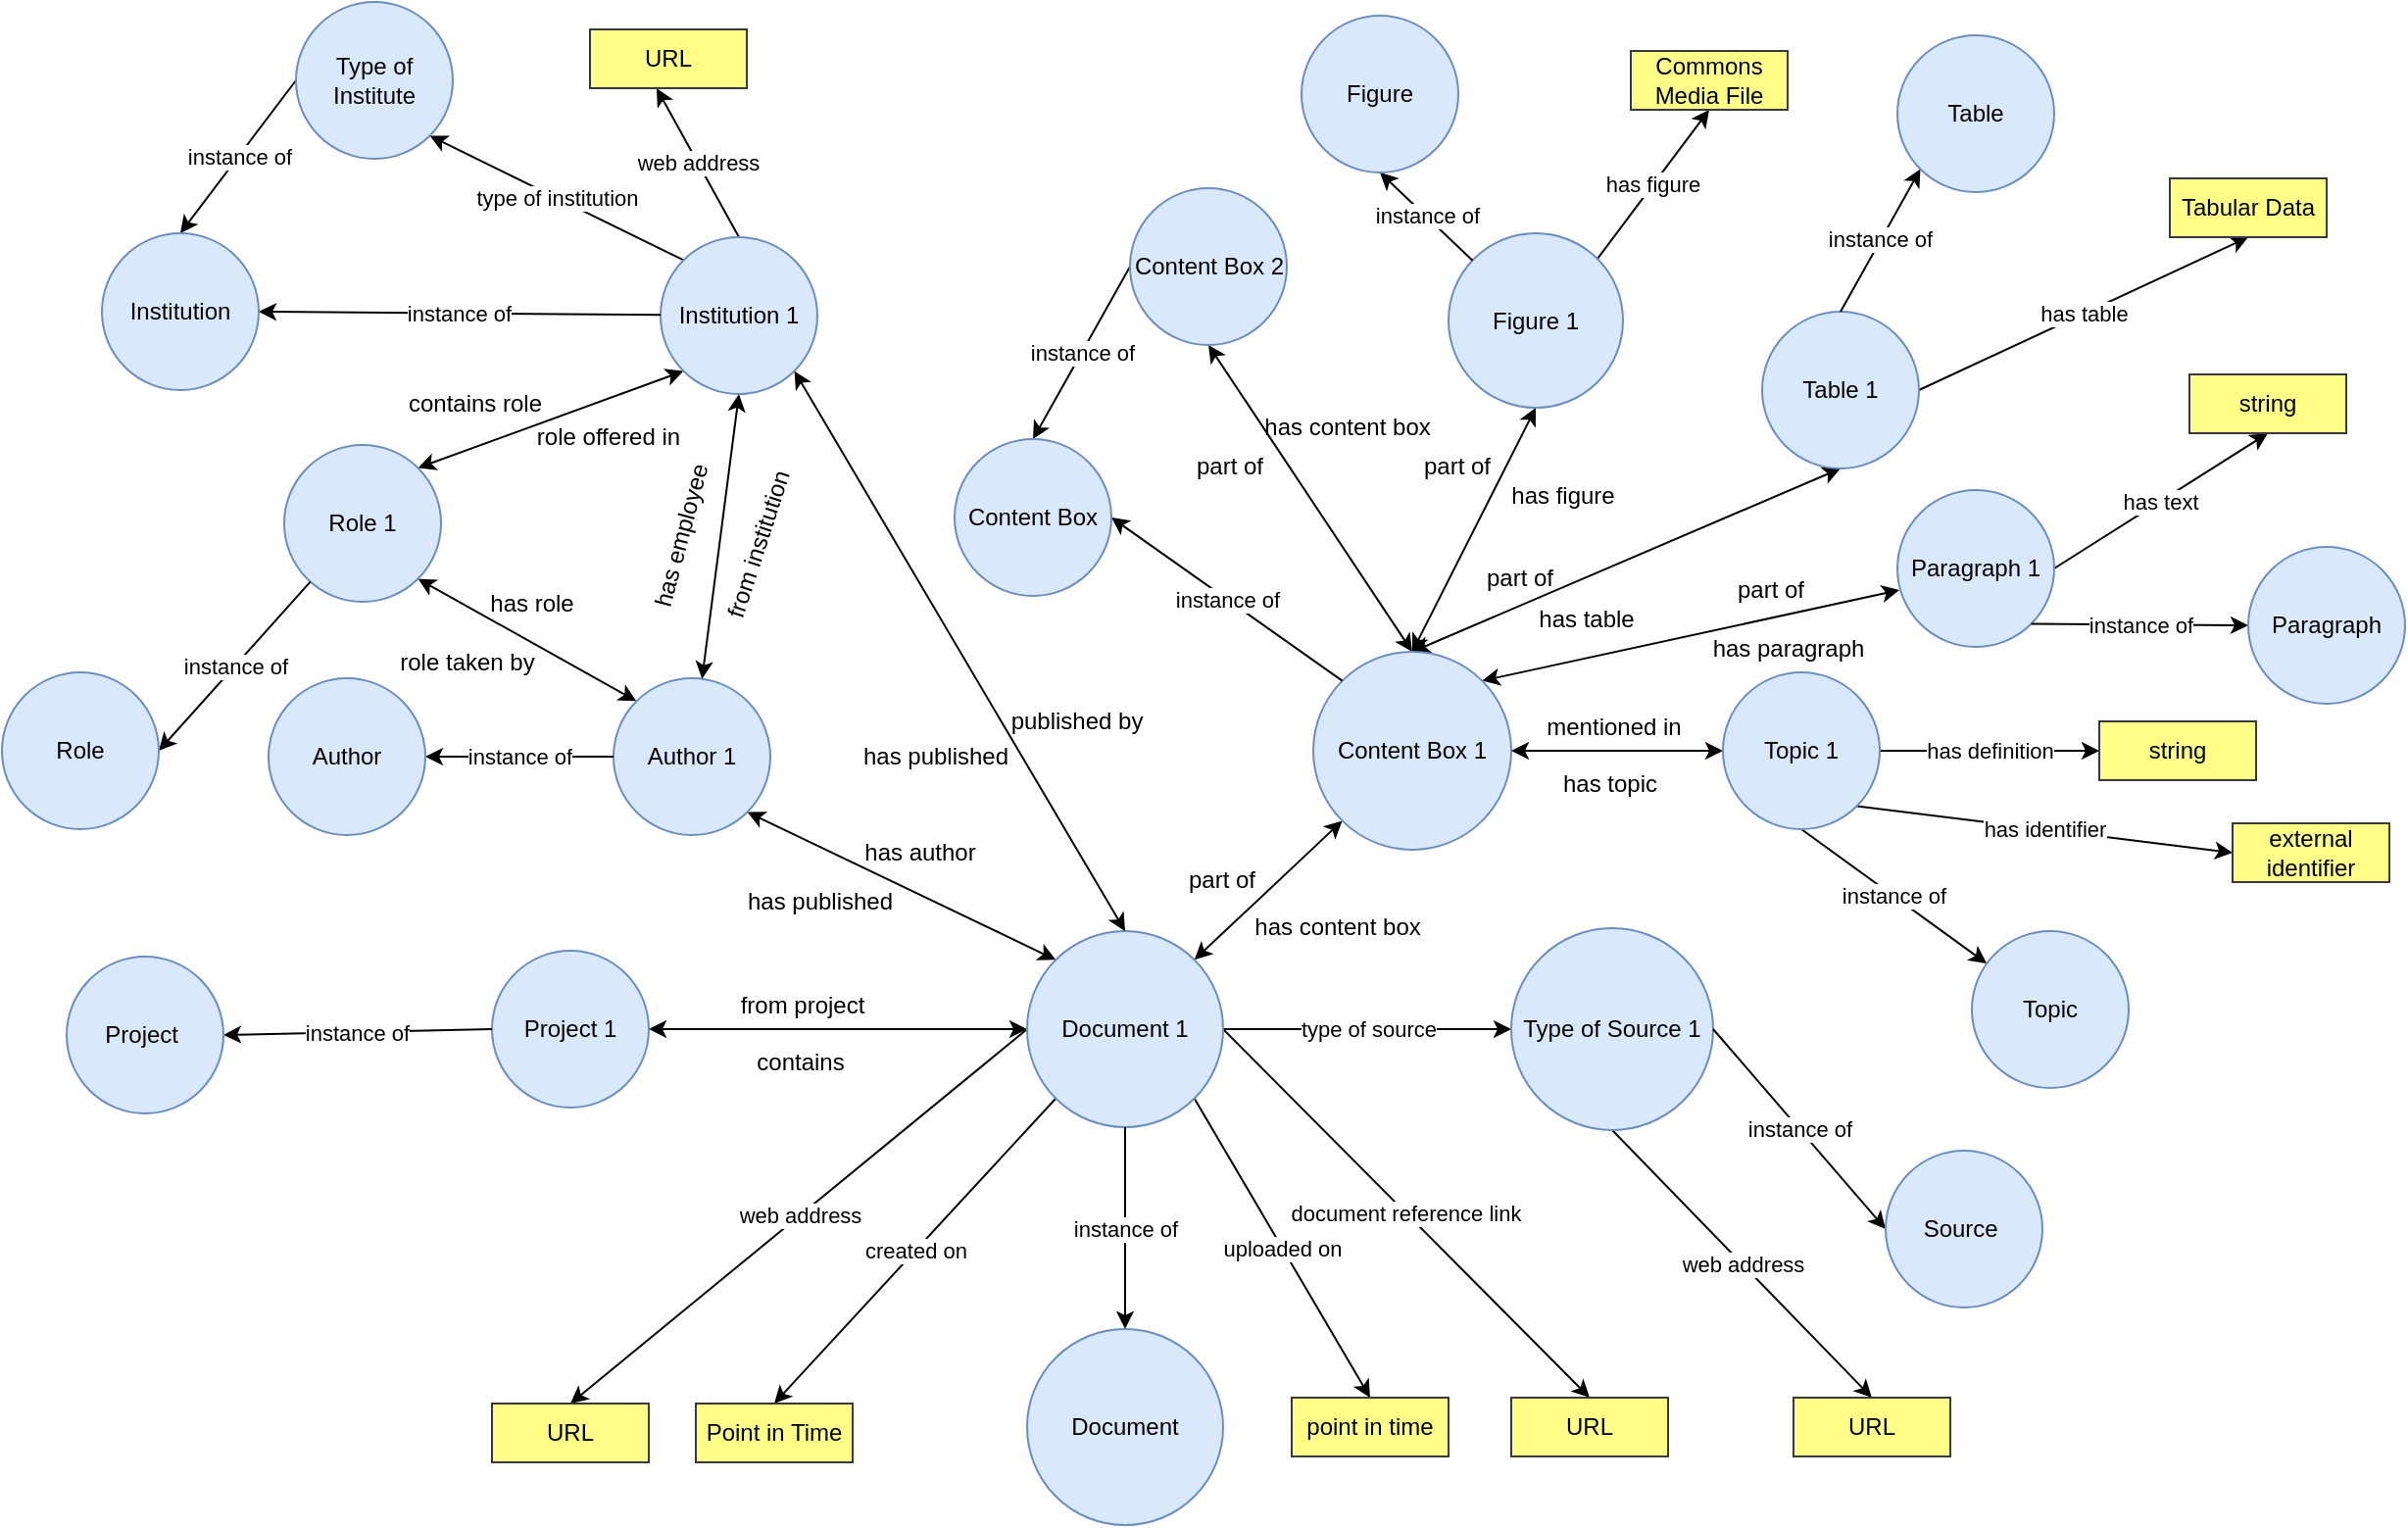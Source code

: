 <mxfile version="20.2.3" type="github">
  <diagram id="_LDIzzA4whaDLL0F4yO1" name="Page-1">
    <mxGraphModel dx="1422" dy="756" grid="0" gridSize="10" guides="1" tooltips="1" connect="1" arrows="1" fold="1" page="1" pageScale="1" pageWidth="1654" pageHeight="1169" math="0" shadow="0">
      <root>
        <mxCell id="0" />
        <mxCell id="1" parent="0" />
        <mxCell id="1YojeuiARXj40H76-YGO-9" value="created on" style="edgeStyle=none;rounded=0;orthogonalLoop=1;jettySize=auto;html=1;exitX=0;exitY=1;exitDx=0;exitDy=0;entryX=0.5;entryY=0;entryDx=0;entryDy=0;" parent="1" source="1YojeuiARXj40H76-YGO-1" target="1YojeuiARXj40H76-YGO-4" edge="1">
          <mxGeometry relative="1" as="geometry" />
        </mxCell>
        <mxCell id="1YojeuiARXj40H76-YGO-10" value="uploaded on" style="edgeStyle=none;rounded=0;orthogonalLoop=1;jettySize=auto;html=1;exitX=1;exitY=1;exitDx=0;exitDy=0;entryX=0.5;entryY=0;entryDx=0;entryDy=0;" parent="1" source="1YojeuiARXj40H76-YGO-1" target="1YojeuiARXj40H76-YGO-5" edge="1">
          <mxGeometry relative="1" as="geometry" />
        </mxCell>
        <mxCell id="1YojeuiARXj40H76-YGO-11" value="web address" style="edgeStyle=none;rounded=0;orthogonalLoop=1;jettySize=auto;html=1;exitX=0;exitY=0.5;exitDx=0;exitDy=0;entryX=0.5;entryY=0;entryDx=0;entryDy=0;" parent="1" source="1YojeuiARXj40H76-YGO-1" target="1YojeuiARXj40H76-YGO-6" edge="1">
          <mxGeometry relative="1" as="geometry" />
        </mxCell>
        <mxCell id="1YojeuiARXj40H76-YGO-12" value="document reference link" style="edgeStyle=none;rounded=0;orthogonalLoop=1;jettySize=auto;html=1;exitX=1;exitY=0.5;exitDx=0;exitDy=0;entryX=0.5;entryY=0;entryDx=0;entryDy=0;" parent="1" source="1YojeuiARXj40H76-YGO-1" target="1YojeuiARXj40H76-YGO-7" edge="1">
          <mxGeometry relative="1" as="geometry" />
        </mxCell>
        <mxCell id="1YojeuiARXj40H76-YGO-14" style="edgeStyle=none;rounded=0;orthogonalLoop=1;jettySize=auto;html=1;exitX=0;exitY=0.5;exitDx=0;exitDy=0;entryX=1;entryY=0.5;entryDx=0;entryDy=0;startArrow=classic;startFill=1;" parent="1" source="1YojeuiARXj40H76-YGO-1" target="1YojeuiARXj40H76-YGO-13" edge="1">
          <mxGeometry relative="1" as="geometry" />
        </mxCell>
        <mxCell id="1YojeuiARXj40H76-YGO-20" value="type of source" style="edgeStyle=none;rounded=0;orthogonalLoop=1;jettySize=auto;html=1;exitX=1;exitY=0.5;exitDx=0;exitDy=0;startArrow=none;startFill=0;" parent="1" source="1YojeuiARXj40H76-YGO-1" target="1YojeuiARXj40H76-YGO-19" edge="1">
          <mxGeometry relative="1" as="geometry" />
        </mxCell>
        <mxCell id="1YojeuiARXj40H76-YGO-26" style="edgeStyle=none;rounded=0;orthogonalLoop=1;jettySize=auto;html=1;exitX=0;exitY=0;exitDx=0;exitDy=0;entryX=1;entryY=1;entryDx=0;entryDy=0;startArrow=classic;startFill=1;" parent="1" source="1YojeuiARXj40H76-YGO-1" target="1YojeuiARXj40H76-YGO-25" edge="1">
          <mxGeometry relative="1" as="geometry" />
        </mxCell>
        <mxCell id="1YojeuiARXj40H76-YGO-61" style="edgeStyle=none;rounded=0;orthogonalLoop=1;jettySize=auto;html=1;exitX=1;exitY=0;exitDx=0;exitDy=0;entryX=0;entryY=1;entryDx=0;entryDy=0;startArrow=classic;startFill=1;" parent="1" source="1YojeuiARXj40H76-YGO-1" target="1YojeuiARXj40H76-YGO-60" edge="1">
          <mxGeometry relative="1" as="geometry" />
        </mxCell>
        <mxCell id="1YojeuiARXj40H76-YGO-1" value="Document 1" style="ellipse;whiteSpace=wrap;html=1;aspect=fixed;fillColor=#dae8fc;strokeColor=#6c8ebf;" parent="1" vertex="1">
          <mxGeometry x="530" y="492" width="100" height="100" as="geometry" />
        </mxCell>
        <mxCell id="1YojeuiARXj40H76-YGO-3" value="instance of" style="rounded=0;orthogonalLoop=1;jettySize=auto;html=1;exitX=0.5;exitY=0;exitDx=0;exitDy=0;endArrow=none;endFill=0;startArrow=classic;startFill=1;" parent="1" source="1YojeuiARXj40H76-YGO-2" target="1YojeuiARXj40H76-YGO-1" edge="1">
          <mxGeometry relative="1" as="geometry" />
        </mxCell>
        <mxCell id="1YojeuiARXj40H76-YGO-2" value="Document" style="ellipse;whiteSpace=wrap;html=1;aspect=fixed;fillColor=#dae8fc;strokeColor=#6c8ebf;" parent="1" vertex="1">
          <mxGeometry x="530" y="695" width="100" height="100" as="geometry" />
        </mxCell>
        <mxCell id="1YojeuiARXj40H76-YGO-4" value="Point in Time" style="whiteSpace=wrap;html=1;fillColor=#ffff88;strokeColor=#36393d;" parent="1" vertex="1">
          <mxGeometry x="361" y="733" width="80" height="30" as="geometry" />
        </mxCell>
        <mxCell id="1YojeuiARXj40H76-YGO-5" value="point in time" style="whiteSpace=wrap;html=1;fillColor=#ffff88;strokeColor=#36393d;" parent="1" vertex="1">
          <mxGeometry x="665" y="730" width="80" height="30" as="geometry" />
        </mxCell>
        <mxCell id="1YojeuiARXj40H76-YGO-6" value="URL" style="whiteSpace=wrap;html=1;fillColor=#ffff88;strokeColor=#36393d;" parent="1" vertex="1">
          <mxGeometry x="257" y="733" width="80" height="30" as="geometry" />
        </mxCell>
        <mxCell id="1YojeuiARXj40H76-YGO-7" value="URL" style="whiteSpace=wrap;html=1;fillColor=#ffff88;strokeColor=#36393d;" parent="1" vertex="1">
          <mxGeometry x="777" y="730" width="80" height="30" as="geometry" />
        </mxCell>
        <mxCell id="1YojeuiARXj40H76-YGO-13" value="Project 1" style="ellipse;whiteSpace=wrap;html=1;aspect=fixed;fillColor=#dae8fc;strokeColor=#6c8ebf;" parent="1" vertex="1">
          <mxGeometry x="257" y="502" width="80" height="80" as="geometry" />
        </mxCell>
        <mxCell id="1YojeuiARXj40H76-YGO-15" value="from project" style="text;html=1;align=center;verticalAlign=middle;resizable=0;points=[];autosize=1;strokeColor=none;fillColor=none;" parent="1" vertex="1">
          <mxGeometry x="378" y="521" width="73" height="18" as="geometry" />
        </mxCell>
        <mxCell id="1YojeuiARXj40H76-YGO-16" value="contains" style="text;html=1;align=center;verticalAlign=middle;resizable=0;points=[];autosize=1;strokeColor=none;fillColor=none;" parent="1" vertex="1">
          <mxGeometry x="386" y="550" width="55" height="18" as="geometry" />
        </mxCell>
        <mxCell id="1YojeuiARXj40H76-YGO-18" value="instance of" style="edgeStyle=none;rounded=0;orthogonalLoop=1;jettySize=auto;html=1;exitX=1;exitY=0.5;exitDx=0;exitDy=0;entryX=0;entryY=0.5;entryDx=0;entryDy=0;startArrow=classic;startFill=1;endArrow=none;endFill=0;" parent="1" source="1YojeuiARXj40H76-YGO-17" target="1YojeuiARXj40H76-YGO-13" edge="1">
          <mxGeometry relative="1" as="geometry" />
        </mxCell>
        <mxCell id="1YojeuiARXj40H76-YGO-17" value="Project&amp;nbsp;" style="ellipse;whiteSpace=wrap;html=1;aspect=fixed;fillColor=#dae8fc;strokeColor=#6c8ebf;" parent="1" vertex="1">
          <mxGeometry x="40" y="505" width="80" height="80" as="geometry" />
        </mxCell>
        <mxCell id="1YojeuiARXj40H76-YGO-24" value="web address" style="edgeStyle=none;rounded=0;orthogonalLoop=1;jettySize=auto;html=1;exitX=0.5;exitY=1;exitDx=0;exitDy=0;entryX=0.5;entryY=0;entryDx=0;entryDy=0;startArrow=none;startFill=0;" parent="1" source="1YojeuiARXj40H76-YGO-19" target="1YojeuiARXj40H76-YGO-23" edge="1">
          <mxGeometry relative="1" as="geometry" />
        </mxCell>
        <mxCell id="1YojeuiARXj40H76-YGO-19" value="Type of Source 1" style="ellipse;whiteSpace=wrap;html=1;aspect=fixed;fillColor=#dae8fc;strokeColor=#6c8ebf;" parent="1" vertex="1">
          <mxGeometry x="777" y="490.5" width="103" height="103" as="geometry" />
        </mxCell>
        <mxCell id="1YojeuiARXj40H76-YGO-22" value="instance of" style="edgeStyle=none;rounded=0;orthogonalLoop=1;jettySize=auto;html=1;exitX=0;exitY=0.5;exitDx=0;exitDy=0;entryX=1;entryY=0.5;entryDx=0;entryDy=0;startArrow=classic;startFill=1;endArrow=none;endFill=0;" parent="1" source="1YojeuiARXj40H76-YGO-21" target="1YojeuiARXj40H76-YGO-19" edge="1">
          <mxGeometry relative="1" as="geometry" />
        </mxCell>
        <mxCell id="1YojeuiARXj40H76-YGO-21" value="Source&amp;nbsp;" style="ellipse;whiteSpace=wrap;html=1;aspect=fixed;fillColor=#dae8fc;strokeColor=#6c8ebf;" parent="1" vertex="1">
          <mxGeometry x="968" y="604" width="80" height="80" as="geometry" />
        </mxCell>
        <mxCell id="1YojeuiARXj40H76-YGO-23" value="URL" style="whiteSpace=wrap;html=1;fillColor=#ffff88;strokeColor=#36393d;" parent="1" vertex="1">
          <mxGeometry x="921" y="730" width="80" height="30" as="geometry" />
        </mxCell>
        <mxCell id="1YojeuiARXj40H76-YGO-38" style="edgeStyle=none;rounded=0;orthogonalLoop=1;jettySize=auto;html=1;exitX=0;exitY=0;exitDx=0;exitDy=0;entryX=1;entryY=1;entryDx=0;entryDy=0;startArrow=classic;startFill=1;" parent="1" source="1YojeuiARXj40H76-YGO-25" target="1YojeuiARXj40H76-YGO-37" edge="1">
          <mxGeometry relative="1" as="geometry" />
        </mxCell>
        <mxCell id="1YojeuiARXj40H76-YGO-25" value="Author 1" style="ellipse;whiteSpace=wrap;html=1;aspect=fixed;fillColor=#dae8fc;strokeColor=#6c8ebf;" parent="1" vertex="1">
          <mxGeometry x="319" y="363" width="80" height="80" as="geometry" />
        </mxCell>
        <mxCell id="1YojeuiARXj40H76-YGO-27" value="has published" style="text;html=1;align=center;verticalAlign=middle;resizable=0;points=[];autosize=1;strokeColor=none;fillColor=none;" parent="1" vertex="1">
          <mxGeometry x="382" y="468" width="84" height="18" as="geometry" />
        </mxCell>
        <mxCell id="1YojeuiARXj40H76-YGO-28" value="has author" style="text;html=1;align=center;verticalAlign=middle;resizable=0;points=[];autosize=1;strokeColor=none;fillColor=none;" parent="1" vertex="1">
          <mxGeometry x="441" y="443" width="67" height="18" as="geometry" />
        </mxCell>
        <mxCell id="1YojeuiARXj40H76-YGO-30" value="instance of" style="edgeStyle=none;rounded=0;orthogonalLoop=1;jettySize=auto;html=1;exitX=1;exitY=0.5;exitDx=0;exitDy=0;startArrow=classic;startFill=1;endArrow=none;endFill=0;" parent="1" source="1YojeuiARXj40H76-YGO-29" target="1YojeuiARXj40H76-YGO-25" edge="1">
          <mxGeometry relative="1" as="geometry" />
        </mxCell>
        <mxCell id="1YojeuiARXj40H76-YGO-29" value="Author" style="ellipse;whiteSpace=wrap;html=1;aspect=fixed;fillColor=#dae8fc;strokeColor=#6c8ebf;" parent="1" vertex="1">
          <mxGeometry x="143" y="363" width="80" height="80" as="geometry" />
        </mxCell>
        <mxCell id="1YojeuiARXj40H76-YGO-34" style="edgeStyle=none;rounded=0;orthogonalLoop=1;jettySize=auto;html=1;exitX=1;exitY=1;exitDx=0;exitDy=0;entryX=0.5;entryY=0;entryDx=0;entryDy=0;startArrow=classic;startFill=1;" parent="1" source="1YojeuiARXj40H76-YGO-31" target="1YojeuiARXj40H76-YGO-1" edge="1">
          <mxGeometry relative="1" as="geometry" />
        </mxCell>
        <mxCell id="1YojeuiARXj40H76-YGO-41" style="edgeStyle=none;rounded=0;orthogonalLoop=1;jettySize=auto;html=1;exitX=0;exitY=1;exitDx=0;exitDy=0;entryX=1;entryY=0;entryDx=0;entryDy=0;startArrow=classic;startFill=1;" parent="1" source="1YojeuiARXj40H76-YGO-31" target="1YojeuiARXj40H76-YGO-37" edge="1">
          <mxGeometry relative="1" as="geometry" />
        </mxCell>
        <mxCell id="1YojeuiARXj40H76-YGO-45" value="type of institution" style="edgeStyle=none;rounded=0;orthogonalLoop=1;jettySize=auto;html=1;exitX=0;exitY=0;exitDx=0;exitDy=0;entryX=1;entryY=1;entryDx=0;entryDy=0;startArrow=none;startFill=0;" parent="1" source="1YojeuiARXj40H76-YGO-31" target="1YojeuiARXj40H76-YGO-44" edge="1">
          <mxGeometry relative="1" as="geometry" />
        </mxCell>
        <mxCell id="1YojeuiARXj40H76-YGO-48" value="web address" style="edgeStyle=none;rounded=0;orthogonalLoop=1;jettySize=auto;html=1;exitX=0.5;exitY=0;exitDx=0;exitDy=0;entryX=0.425;entryY=1;entryDx=0;entryDy=0;entryPerimeter=0;startArrow=none;startFill=0;" parent="1" source="1YojeuiARXj40H76-YGO-31" target="1YojeuiARXj40H76-YGO-46" edge="1">
          <mxGeometry relative="1" as="geometry" />
        </mxCell>
        <mxCell id="zQtXLemEPmIMYrfPOFt9-2" style="rounded=0;orthogonalLoop=1;jettySize=auto;html=1;exitX=0.5;exitY=1;exitDx=0;exitDy=0;startArrow=classic;startFill=1;" parent="1" source="1YojeuiARXj40H76-YGO-31" target="1YojeuiARXj40H76-YGO-25" edge="1">
          <mxGeometry relative="1" as="geometry" />
        </mxCell>
        <mxCell id="1YojeuiARXj40H76-YGO-31" value="Institution 1" style="ellipse;whiteSpace=wrap;html=1;aspect=fixed;fillColor=#dae8fc;strokeColor=#6c8ebf;" parent="1" vertex="1">
          <mxGeometry x="343" y="138" width="80" height="80" as="geometry" />
        </mxCell>
        <mxCell id="1YojeuiARXj40H76-YGO-33" value="instance of" style="edgeStyle=none;rounded=0;orthogonalLoop=1;jettySize=auto;html=1;exitX=1;exitY=0.5;exitDx=0;exitDy=0;startArrow=classic;startFill=1;endArrow=none;endFill=0;" parent="1" source="1YojeuiARXj40H76-YGO-32" target="1YojeuiARXj40H76-YGO-31" edge="1">
          <mxGeometry relative="1" as="geometry" />
        </mxCell>
        <mxCell id="1YojeuiARXj40H76-YGO-51" value="instance of" style="edgeStyle=none;rounded=0;orthogonalLoop=1;jettySize=auto;html=1;exitX=0.5;exitY=0;exitDx=0;exitDy=0;entryX=0;entryY=0.5;entryDx=0;entryDy=0;startArrow=classic;startFill=1;endArrow=none;endFill=0;" parent="1" source="1YojeuiARXj40H76-YGO-32" target="1YojeuiARXj40H76-YGO-44" edge="1">
          <mxGeometry relative="1" as="geometry" />
        </mxCell>
        <mxCell id="1YojeuiARXj40H76-YGO-32" value="Institution" style="ellipse;whiteSpace=wrap;html=1;aspect=fixed;fillColor=#dae8fc;strokeColor=#6c8ebf;" parent="1" vertex="1">
          <mxGeometry x="58" y="136" width="80" height="80" as="geometry" />
        </mxCell>
        <mxCell id="1YojeuiARXj40H76-YGO-35" value="has published" style="text;html=1;align=center;verticalAlign=middle;resizable=0;points=[];autosize=1;strokeColor=none;fillColor=none;" parent="1" vertex="1">
          <mxGeometry x="441" y="394" width="84" height="18" as="geometry" />
        </mxCell>
        <mxCell id="1YojeuiARXj40H76-YGO-36" value="published by" style="text;html=1;align=center;verticalAlign=middle;resizable=0;points=[];autosize=1;strokeColor=none;fillColor=none;" parent="1" vertex="1">
          <mxGeometry x="516" y="376" width="77" height="18" as="geometry" />
        </mxCell>
        <mxCell id="1YojeuiARXj40H76-YGO-37" value="Role 1" style="ellipse;whiteSpace=wrap;html=1;aspect=fixed;fillColor=#dae8fc;strokeColor=#6c8ebf;" parent="1" vertex="1">
          <mxGeometry x="151" y="244" width="80" height="80" as="geometry" />
        </mxCell>
        <mxCell id="1YojeuiARXj40H76-YGO-39" value="has role" style="text;html=1;align=center;verticalAlign=middle;resizable=0;points=[];autosize=1;strokeColor=none;fillColor=none;" parent="1" vertex="1">
          <mxGeometry x="250" y="316" width="53" height="18" as="geometry" />
        </mxCell>
        <mxCell id="1YojeuiARXj40H76-YGO-42" value="contains role" style="text;html=1;align=center;verticalAlign=middle;resizable=0;points=[];autosize=1;strokeColor=none;fillColor=none;" parent="1" vertex="1">
          <mxGeometry x="209" y="214" width="78" height="18" as="geometry" />
        </mxCell>
        <mxCell id="1YojeuiARXj40H76-YGO-43" value="role offered in" style="text;html=1;align=center;verticalAlign=middle;resizable=0;points=[];autosize=1;strokeColor=none;fillColor=none;" parent="1" vertex="1">
          <mxGeometry x="274" y="231" width="83" height="18" as="geometry" />
        </mxCell>
        <mxCell id="1YojeuiARXj40H76-YGO-44" value="Type of Institute" style="ellipse;whiteSpace=wrap;html=1;aspect=fixed;fillColor=#dae8fc;strokeColor=#6c8ebf;" parent="1" vertex="1">
          <mxGeometry x="157" y="18" width="80" height="80" as="geometry" />
        </mxCell>
        <mxCell id="1YojeuiARXj40H76-YGO-46" value="URL" style="whiteSpace=wrap;html=1;fillColor=#ffff88;strokeColor=#36393d;" parent="1" vertex="1">
          <mxGeometry x="307" y="32" width="80" height="30" as="geometry" />
        </mxCell>
        <mxCell id="1YojeuiARXj40H76-YGO-55" value="instance of" style="edgeStyle=none;rounded=0;orthogonalLoop=1;jettySize=auto;html=1;exitX=1;exitY=0.5;exitDx=0;exitDy=0;startArrow=classic;startFill=1;endArrow=none;endFill=0;" parent="1" source="1YojeuiARXj40H76-YGO-53" target="1YojeuiARXj40H76-YGO-37" edge="1">
          <mxGeometry relative="1" as="geometry" />
        </mxCell>
        <mxCell id="1YojeuiARXj40H76-YGO-53" value="Role" style="ellipse;whiteSpace=wrap;html=1;aspect=fixed;fillColor=#dae8fc;strokeColor=#6c8ebf;" parent="1" vertex="1">
          <mxGeometry x="7" y="360" width="80" height="80" as="geometry" />
        </mxCell>
        <mxCell id="1YojeuiARXj40H76-YGO-57" value="has employee" style="text;html=1;align=center;verticalAlign=middle;resizable=0;points=[];autosize=1;strokeColor=none;fillColor=none;rotation=-75;" parent="1" vertex="1">
          <mxGeometry x="311" y="282" width="85" height="18" as="geometry" />
        </mxCell>
        <mxCell id="1YojeuiARXj40H76-YGO-58" value="from institution" style="text;html=1;align=center;verticalAlign=middle;resizable=0;points=[];autosize=1;strokeColor=none;fillColor=none;rotation=-72;" parent="1" vertex="1">
          <mxGeometry x="345" y="282" width="96" height="26" as="geometry" />
        </mxCell>
        <mxCell id="1YojeuiARXj40H76-YGO-67" style="edgeStyle=none;rounded=0;orthogonalLoop=1;jettySize=auto;html=1;exitX=1;exitY=0.5;exitDx=0;exitDy=0;startArrow=classic;startFill=1;" parent="1" source="1YojeuiARXj40H76-YGO-60" target="1YojeuiARXj40H76-YGO-66" edge="1">
          <mxGeometry relative="1" as="geometry" />
        </mxCell>
        <mxCell id="1YojeuiARXj40H76-YGO-78" style="edgeStyle=none;rounded=0;orthogonalLoop=1;jettySize=auto;html=1;exitX=1;exitY=0;exitDx=0;exitDy=0;entryX=0.013;entryY=0.638;entryDx=0;entryDy=0;entryPerimeter=0;startArrow=classic;startFill=1;" parent="1" source="1YojeuiARXj40H76-YGO-60" target="1YojeuiARXj40H76-YGO-75" edge="1">
          <mxGeometry relative="1" as="geometry" />
        </mxCell>
        <mxCell id="1YojeuiARXj40H76-YGO-81" style="edgeStyle=none;rounded=0;orthogonalLoop=1;jettySize=auto;html=1;exitX=0.5;exitY=0;exitDx=0;exitDy=0;entryX=0.5;entryY=1;entryDx=0;entryDy=0;startArrow=classic;startFill=1;" parent="1" source="1YojeuiARXj40H76-YGO-60" target="1YojeuiARXj40H76-YGO-76" edge="1">
          <mxGeometry relative="1" as="geometry" />
        </mxCell>
        <mxCell id="1YojeuiARXj40H76-YGO-84" style="edgeStyle=none;rounded=0;orthogonalLoop=1;jettySize=auto;html=1;exitX=0.5;exitY=0;exitDx=0;exitDy=0;entryX=0.5;entryY=1;entryDx=0;entryDy=0;startArrow=classic;startFill=1;" parent="1" source="1YojeuiARXj40H76-YGO-60" target="1YojeuiARXj40H76-YGO-77" edge="1">
          <mxGeometry relative="1" as="geometry" />
        </mxCell>
        <mxCell id="1YojeuiARXj40H76-YGO-88" style="edgeStyle=none;rounded=0;orthogonalLoop=1;jettySize=auto;html=1;exitX=0.5;exitY=0;exitDx=0;exitDy=0;entryX=0.5;entryY=1;entryDx=0;entryDy=0;startArrow=classic;startFill=1;" parent="1" source="1YojeuiARXj40H76-YGO-60" target="1YojeuiARXj40H76-YGO-87" edge="1">
          <mxGeometry relative="1" as="geometry" />
        </mxCell>
        <mxCell id="1YojeuiARXj40H76-YGO-60" value="Content Box 1" style="ellipse;whiteSpace=wrap;html=1;aspect=fixed;fillColor=#dae8fc;strokeColor=#6c8ebf;" parent="1" vertex="1">
          <mxGeometry x="676" y="349.5" width="101" height="101" as="geometry" />
        </mxCell>
        <mxCell id="1YojeuiARXj40H76-YGO-62" value="has content box" style="text;html=1;align=center;verticalAlign=middle;resizable=0;points=[];autosize=1;strokeColor=none;fillColor=none;" parent="1" vertex="1">
          <mxGeometry x="640" y="480.5" width="95" height="18" as="geometry" />
        </mxCell>
        <mxCell id="1YojeuiARXj40H76-YGO-63" value="part of" style="text;html=1;align=center;verticalAlign=middle;resizable=0;points=[];autosize=1;strokeColor=none;fillColor=none;" parent="1" vertex="1">
          <mxGeometry x="607" y="456.5" width="44" height="18" as="geometry" />
        </mxCell>
        <mxCell id="1YojeuiARXj40H76-YGO-65" value="instance of" style="edgeStyle=none;rounded=0;orthogonalLoop=1;jettySize=auto;html=1;exitX=1;exitY=0.5;exitDx=0;exitDy=0;entryX=0;entryY=0;entryDx=0;entryDy=0;startArrow=classic;startFill=1;endArrow=none;endFill=0;" parent="1" source="1YojeuiARXj40H76-YGO-64" target="1YojeuiARXj40H76-YGO-60" edge="1">
          <mxGeometry relative="1" as="geometry" />
        </mxCell>
        <mxCell id="1YojeuiARXj40H76-YGO-91" value="instance of" style="edgeStyle=none;rounded=0;orthogonalLoop=1;jettySize=auto;html=1;exitX=0.5;exitY=0;exitDx=0;exitDy=0;entryX=0;entryY=0.5;entryDx=0;entryDy=0;startArrow=classic;startFill=1;endArrow=none;endFill=0;" parent="1" source="1YojeuiARXj40H76-YGO-64" target="1YojeuiARXj40H76-YGO-87" edge="1">
          <mxGeometry relative="1" as="geometry" />
        </mxCell>
        <mxCell id="1YojeuiARXj40H76-YGO-64" value="Content Box" style="ellipse;whiteSpace=wrap;html=1;aspect=fixed;fillColor=#dae8fc;strokeColor=#6c8ebf;" parent="1" vertex="1">
          <mxGeometry x="493" y="241" width="80" height="80" as="geometry" />
        </mxCell>
        <mxCell id="1YojeuiARXj40H76-YGO-72" value="has definition" style="edgeStyle=none;rounded=0;orthogonalLoop=1;jettySize=auto;html=1;exitX=1;exitY=0.5;exitDx=0;exitDy=0;entryX=0;entryY=0.5;entryDx=0;entryDy=0;startArrow=none;startFill=0;" parent="1" source="1YojeuiARXj40H76-YGO-66" target="1YojeuiARXj40H76-YGO-71" edge="1">
          <mxGeometry relative="1" as="geometry" />
        </mxCell>
        <mxCell id="1YojeuiARXj40H76-YGO-73" value="has identifier" style="edgeStyle=none;rounded=0;orthogonalLoop=1;jettySize=auto;html=1;exitX=1;exitY=1;exitDx=0;exitDy=0;entryX=0;entryY=0.5;entryDx=0;entryDy=0;startArrow=none;startFill=0;" parent="1" source="1YojeuiARXj40H76-YGO-66" target="1YojeuiARXj40H76-YGO-70" edge="1">
          <mxGeometry relative="1" as="geometry" />
        </mxCell>
        <mxCell id="t3o4lhgMf-PHEGr1d2Dw-6" value="instance of" style="rounded=0;orthogonalLoop=1;jettySize=auto;html=1;exitX=0.5;exitY=1;exitDx=0;exitDy=0;startArrow=none;startFill=0;endArrow=classic;endFill=1;" edge="1" parent="1" source="1YojeuiARXj40H76-YGO-66" target="t3o4lhgMf-PHEGr1d2Dw-5">
          <mxGeometry relative="1" as="geometry" />
        </mxCell>
        <mxCell id="1YojeuiARXj40H76-YGO-66" value="Topic 1" style="ellipse;whiteSpace=wrap;html=1;aspect=fixed;fillColor=#dae8fc;strokeColor=#6c8ebf;" parent="1" vertex="1">
          <mxGeometry x="885" y="360" width="80" height="80" as="geometry" />
        </mxCell>
        <mxCell id="1YojeuiARXj40H76-YGO-68" value="has topic" style="text;html=1;align=center;verticalAlign=middle;resizable=0;points=[];autosize=1;strokeColor=none;fillColor=none;" parent="1" vertex="1">
          <mxGeometry x="798" y="408" width="58" height="18" as="geometry" />
        </mxCell>
        <mxCell id="1YojeuiARXj40H76-YGO-69" value="mentioned in" style="text;html=1;align=center;verticalAlign=middle;resizable=0;points=[];autosize=1;strokeColor=none;fillColor=none;" parent="1" vertex="1">
          <mxGeometry x="789" y="379" width="79" height="18" as="geometry" />
        </mxCell>
        <mxCell id="1YojeuiARXj40H76-YGO-70" value="external identifier" style="whiteSpace=wrap;html=1;fillColor=#ffff88;strokeColor=#36393d;" parent="1" vertex="1">
          <mxGeometry x="1145" y="437" width="80" height="30" as="geometry" />
        </mxCell>
        <mxCell id="1YojeuiARXj40H76-YGO-71" value="string" style="whiteSpace=wrap;html=1;fillColor=#ffff88;strokeColor=#36393d;" parent="1" vertex="1">
          <mxGeometry x="1077" y="385" width="80" height="30" as="geometry" />
        </mxCell>
        <mxCell id="1YojeuiARXj40H76-YGO-107" value="has text" style="edgeStyle=none;rounded=0;orthogonalLoop=1;jettySize=auto;html=1;exitX=1;exitY=0.5;exitDx=0;exitDy=0;entryX=0.5;entryY=1;entryDx=0;entryDy=0;startArrow=none;startFill=0;" parent="1" source="1YojeuiARXj40H76-YGO-75" target="1YojeuiARXj40H76-YGO-95" edge="1">
          <mxGeometry relative="1" as="geometry" />
        </mxCell>
        <mxCell id="1YojeuiARXj40H76-YGO-75" value="Paragraph 1" style="ellipse;whiteSpace=wrap;html=1;aspect=fixed;fillColor=#dae8fc;strokeColor=#6c8ebf;" parent="1" vertex="1">
          <mxGeometry x="974" y="267" width="80" height="80" as="geometry" />
        </mxCell>
        <mxCell id="1YojeuiARXj40H76-YGO-108" value="has table" style="edgeStyle=none;rounded=0;orthogonalLoop=1;jettySize=auto;html=1;exitX=1;exitY=0.5;exitDx=0;exitDy=0;entryX=0.5;entryY=1;entryDx=0;entryDy=0;startArrow=none;startFill=0;" parent="1" source="1YojeuiARXj40H76-YGO-76" target="1YojeuiARXj40H76-YGO-94" edge="1">
          <mxGeometry relative="1" as="geometry" />
        </mxCell>
        <mxCell id="1YojeuiARXj40H76-YGO-76" value="Table 1" style="ellipse;whiteSpace=wrap;html=1;aspect=fixed;fillColor=#dae8fc;strokeColor=#6c8ebf;" parent="1" vertex="1">
          <mxGeometry x="905" y="176" width="80" height="80" as="geometry" />
        </mxCell>
        <mxCell id="1YojeuiARXj40H76-YGO-109" value="has figure" style="edgeStyle=none;rounded=0;orthogonalLoop=1;jettySize=auto;html=1;exitX=1;exitY=0;exitDx=0;exitDy=0;entryX=0.5;entryY=1;entryDx=0;entryDy=0;startArrow=none;startFill=0;" parent="1" source="1YojeuiARXj40H76-YGO-77" target="1YojeuiARXj40H76-YGO-93" edge="1">
          <mxGeometry relative="1" as="geometry" />
        </mxCell>
        <mxCell id="1YojeuiARXj40H76-YGO-77" value="Figure 1" style="ellipse;whiteSpace=wrap;html=1;aspect=fixed;fillColor=#dae8fc;strokeColor=#6c8ebf;" parent="1" vertex="1">
          <mxGeometry x="745" y="136" width="89" height="89" as="geometry" />
        </mxCell>
        <mxCell id="1YojeuiARXj40H76-YGO-79" value="has paragraph" style="text;html=1;align=center;verticalAlign=middle;resizable=0;points=[];autosize=1;strokeColor=none;fillColor=none;" parent="1" vertex="1">
          <mxGeometry x="874" y="339" width="87" height="18" as="geometry" />
        </mxCell>
        <mxCell id="1YojeuiARXj40H76-YGO-80" value="part of" style="text;html=1;align=center;verticalAlign=middle;resizable=0;points=[];autosize=1;strokeColor=none;fillColor=none;" parent="1" vertex="1">
          <mxGeometry x="887" y="309" width="44" height="18" as="geometry" />
        </mxCell>
        <mxCell id="1YojeuiARXj40H76-YGO-82" value="has table" style="text;html=1;align=center;verticalAlign=middle;resizable=0;points=[];autosize=1;strokeColor=none;fillColor=none;" parent="1" vertex="1">
          <mxGeometry x="785" y="324" width="59" height="18" as="geometry" />
        </mxCell>
        <mxCell id="1YojeuiARXj40H76-YGO-83" value="part of" style="text;html=1;align=center;verticalAlign=middle;resizable=0;points=[];autosize=1;strokeColor=none;fillColor=none;" parent="1" vertex="1">
          <mxGeometry x="759" y="303" width="44" height="18" as="geometry" />
        </mxCell>
        <mxCell id="1YojeuiARXj40H76-YGO-85" value="has figure" style="text;html=1;align=center;verticalAlign=middle;resizable=0;points=[];autosize=1;strokeColor=none;fillColor=none;" parent="1" vertex="1">
          <mxGeometry x="771" y="261" width="63" height="18" as="geometry" />
        </mxCell>
        <mxCell id="1YojeuiARXj40H76-YGO-86" value="part of" style="text;html=1;align=center;verticalAlign=middle;resizable=0;points=[];autosize=1;strokeColor=none;fillColor=none;" parent="1" vertex="1">
          <mxGeometry x="727" y="246" width="44" height="18" as="geometry" />
        </mxCell>
        <mxCell id="1YojeuiARXj40H76-YGO-87" value="Content Box 2" style="ellipse;whiteSpace=wrap;html=1;aspect=fixed;fillColor=#dae8fc;strokeColor=#6c8ebf;" parent="1" vertex="1">
          <mxGeometry x="582.5" y="113" width="80" height="80" as="geometry" />
        </mxCell>
        <mxCell id="1YojeuiARXj40H76-YGO-89" value="has content box" style="text;html=1;align=center;verticalAlign=middle;resizable=0;points=[];autosize=1;strokeColor=none;fillColor=none;" parent="1" vertex="1">
          <mxGeometry x="645" y="226" width="95" height="18" as="geometry" />
        </mxCell>
        <mxCell id="1YojeuiARXj40H76-YGO-90" value="part of" style="text;html=1;align=center;verticalAlign=middle;resizable=0;points=[];autosize=1;strokeColor=none;fillColor=none;" parent="1" vertex="1">
          <mxGeometry x="611" y="246" width="44" height="18" as="geometry" />
        </mxCell>
        <mxCell id="1YojeuiARXj40H76-YGO-93" value="Commons Media File" style="whiteSpace=wrap;html=1;fillColor=#ffff88;strokeColor=#36393d;" parent="1" vertex="1">
          <mxGeometry x="838" y="43" width="80" height="30" as="geometry" />
        </mxCell>
        <mxCell id="1YojeuiARXj40H76-YGO-94" value="Tabular Data" style="whiteSpace=wrap;html=1;fillColor=#ffff88;strokeColor=#36393d;" parent="1" vertex="1">
          <mxGeometry x="1113" y="108" width="80" height="30" as="geometry" />
        </mxCell>
        <mxCell id="1YojeuiARXj40H76-YGO-95" value="string" style="whiteSpace=wrap;html=1;fillColor=#ffff88;strokeColor=#36393d;" parent="1" vertex="1">
          <mxGeometry x="1123" y="208" width="80" height="30" as="geometry" />
        </mxCell>
        <mxCell id="1YojeuiARXj40H76-YGO-117" value="instance of" style="edgeStyle=none;rounded=0;orthogonalLoop=1;jettySize=auto;html=1;exitX=0;exitY=0.5;exitDx=0;exitDy=0;entryX=1;entryY=1;entryDx=0;entryDy=0;startArrow=classic;startFill=1;endArrow=none;endFill=0;" parent="1" source="1YojeuiARXj40H76-YGO-111" target="1YojeuiARXj40H76-YGO-75" edge="1">
          <mxGeometry relative="1" as="geometry" />
        </mxCell>
        <mxCell id="1YojeuiARXj40H76-YGO-111" value="Paragraph" style="ellipse;whiteSpace=wrap;html=1;aspect=fixed;fillColor=#dae8fc;strokeColor=#6c8ebf;" parent="1" vertex="1">
          <mxGeometry x="1153" y="296" width="80" height="80" as="geometry" />
        </mxCell>
        <mxCell id="1YojeuiARXj40H76-YGO-116" value="instance of" style="edgeStyle=none;rounded=0;orthogonalLoop=1;jettySize=auto;html=1;exitX=0;exitY=1;exitDx=0;exitDy=0;entryX=0.5;entryY=0;entryDx=0;entryDy=0;startArrow=classic;startFill=1;endArrow=none;endFill=0;" parent="1" source="1YojeuiARXj40H76-YGO-112" target="1YojeuiARXj40H76-YGO-76" edge="1">
          <mxGeometry relative="1" as="geometry" />
        </mxCell>
        <mxCell id="1YojeuiARXj40H76-YGO-112" value="Table" style="ellipse;whiteSpace=wrap;html=1;aspect=fixed;fillColor=#dae8fc;strokeColor=#6c8ebf;" parent="1" vertex="1">
          <mxGeometry x="974" y="35" width="80" height="80" as="geometry" />
        </mxCell>
        <mxCell id="1YojeuiARXj40H76-YGO-115" value="instance of" style="edgeStyle=none;rounded=0;orthogonalLoop=1;jettySize=auto;html=1;exitX=0.5;exitY=1;exitDx=0;exitDy=0;startArrow=classic;startFill=1;endArrow=none;endFill=0;" parent="1" source="1YojeuiARXj40H76-YGO-113" target="1YojeuiARXj40H76-YGO-77" edge="1">
          <mxGeometry relative="1" as="geometry" />
        </mxCell>
        <mxCell id="1YojeuiARXj40H76-YGO-113" value="Figure" style="ellipse;whiteSpace=wrap;html=1;aspect=fixed;fillColor=#dae8fc;strokeColor=#6c8ebf;" parent="1" vertex="1">
          <mxGeometry x="670" y="25" width="80" height="80" as="geometry" />
        </mxCell>
        <mxCell id="zQtXLemEPmIMYrfPOFt9-3" value="role taken by" style="text;html=1;align=center;verticalAlign=middle;resizable=0;points=[];autosize=1;strokeColor=none;fillColor=none;" parent="1" vertex="1">
          <mxGeometry x="201" y="342" width="86" height="26" as="geometry" />
        </mxCell>
        <mxCell id="t3o4lhgMf-PHEGr1d2Dw-5" value="Topic" style="ellipse;whiteSpace=wrap;html=1;aspect=fixed;fillColor=#dae8fc;strokeColor=#6c8ebf;" vertex="1" parent="1">
          <mxGeometry x="1012" y="492" width="80" height="80" as="geometry" />
        </mxCell>
      </root>
    </mxGraphModel>
  </diagram>
</mxfile>
